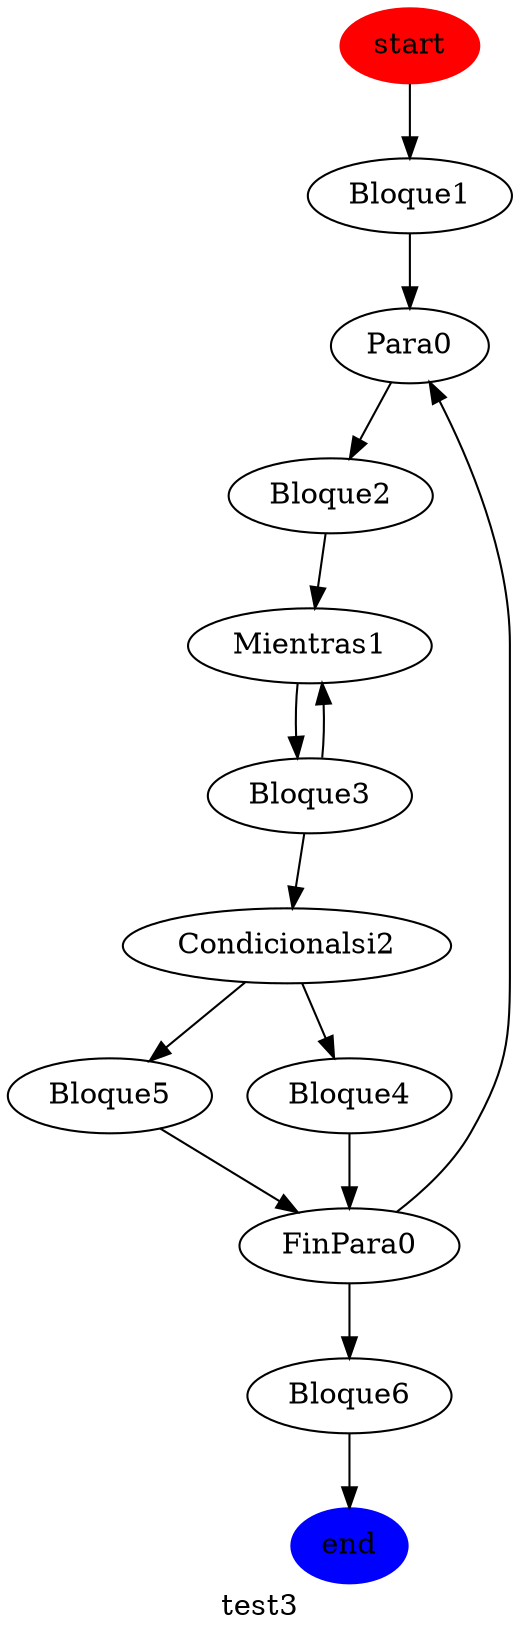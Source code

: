 digraph {

		label = "test3";
Bloque1->Para0 -> Bloque2->Mientras1 -> Bloque3->Condicionalsi2->Bloque5->FinPara0->Bloque6->end;

	start -> Bloque1;
Bloque3 -> Mientras1;
Condicionalsi2->Bloque4->FinPara0;
FinPara0 -> Para0;
	start [style=filled, color=red];
	end [style=filled, color=blue];

}